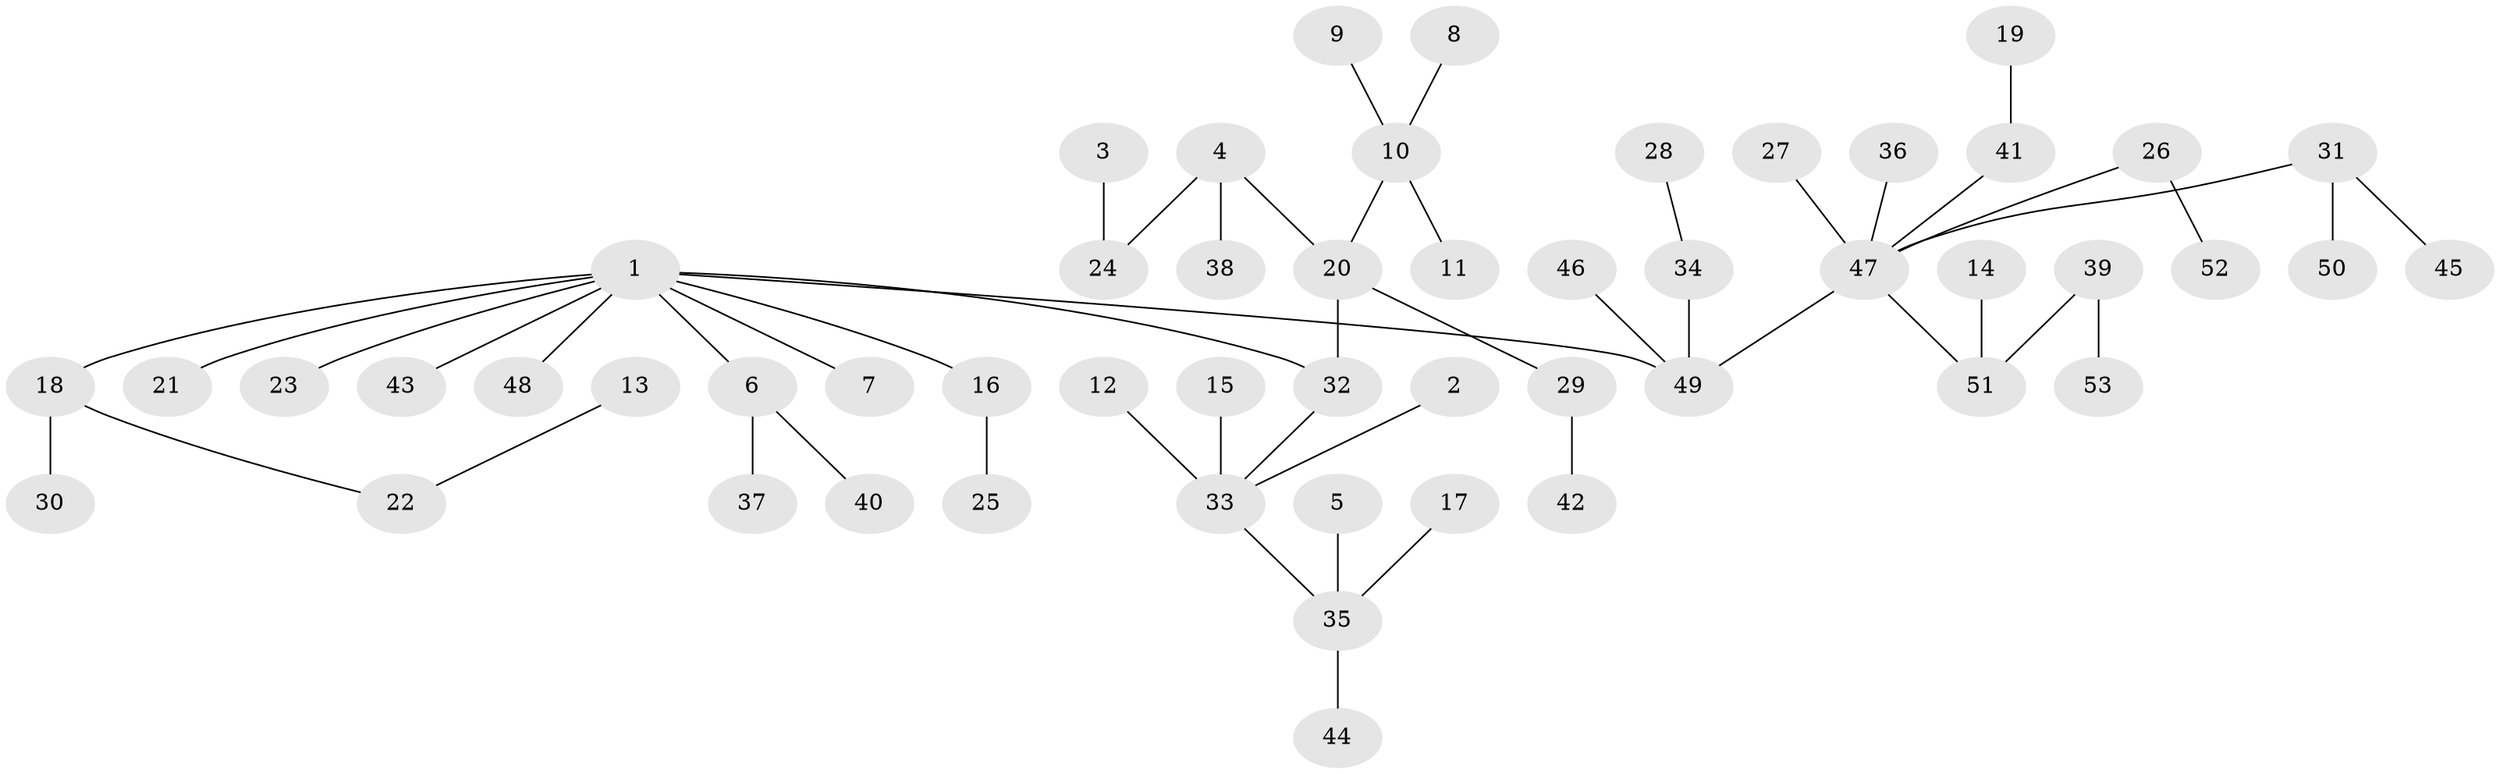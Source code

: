 // original degree distribution, {8: 0.009433962264150943, 4: 0.05660377358490566, 5: 0.05660377358490566, 6: 0.018867924528301886, 2: 0.2169811320754717, 3: 0.10377358490566038, 1: 0.5377358490566038}
// Generated by graph-tools (version 1.1) at 2025/26/03/09/25 03:26:30]
// undirected, 53 vertices, 52 edges
graph export_dot {
graph [start="1"]
  node [color=gray90,style=filled];
  1;
  2;
  3;
  4;
  5;
  6;
  7;
  8;
  9;
  10;
  11;
  12;
  13;
  14;
  15;
  16;
  17;
  18;
  19;
  20;
  21;
  22;
  23;
  24;
  25;
  26;
  27;
  28;
  29;
  30;
  31;
  32;
  33;
  34;
  35;
  36;
  37;
  38;
  39;
  40;
  41;
  42;
  43;
  44;
  45;
  46;
  47;
  48;
  49;
  50;
  51;
  52;
  53;
  1 -- 6 [weight=1.0];
  1 -- 7 [weight=1.0];
  1 -- 16 [weight=1.0];
  1 -- 18 [weight=1.0];
  1 -- 21 [weight=1.0];
  1 -- 23 [weight=1.0];
  1 -- 32 [weight=1.0];
  1 -- 43 [weight=1.0];
  1 -- 48 [weight=1.0];
  1 -- 49 [weight=1.0];
  2 -- 33 [weight=1.0];
  3 -- 24 [weight=1.0];
  4 -- 20 [weight=1.0];
  4 -- 24 [weight=1.0];
  4 -- 38 [weight=1.0];
  5 -- 35 [weight=1.0];
  6 -- 37 [weight=1.0];
  6 -- 40 [weight=1.0];
  8 -- 10 [weight=1.0];
  9 -- 10 [weight=1.0];
  10 -- 11 [weight=1.0];
  10 -- 20 [weight=1.0];
  12 -- 33 [weight=1.0];
  13 -- 22 [weight=1.0];
  14 -- 51 [weight=1.0];
  15 -- 33 [weight=1.0];
  16 -- 25 [weight=1.0];
  17 -- 35 [weight=1.0];
  18 -- 22 [weight=1.0];
  18 -- 30 [weight=1.0];
  19 -- 41 [weight=1.0];
  20 -- 29 [weight=1.0];
  20 -- 32 [weight=1.0];
  26 -- 47 [weight=1.0];
  26 -- 52 [weight=1.0];
  27 -- 47 [weight=1.0];
  28 -- 34 [weight=1.0];
  29 -- 42 [weight=1.0];
  31 -- 45 [weight=1.0];
  31 -- 47 [weight=1.0];
  31 -- 50 [weight=1.0];
  32 -- 33 [weight=1.0];
  33 -- 35 [weight=1.0];
  34 -- 49 [weight=1.0];
  35 -- 44 [weight=1.0];
  36 -- 47 [weight=1.0];
  39 -- 51 [weight=1.0];
  39 -- 53 [weight=1.0];
  41 -- 47 [weight=1.0];
  46 -- 49 [weight=1.0];
  47 -- 49 [weight=1.0];
  47 -- 51 [weight=1.0];
}
